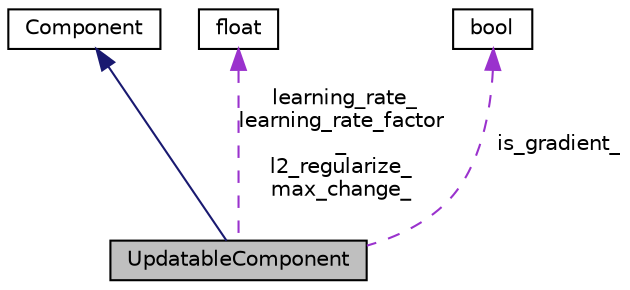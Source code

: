 digraph "UpdatableComponent"
{
  edge [fontname="Helvetica",fontsize="10",labelfontname="Helvetica",labelfontsize="10"];
  node [fontname="Helvetica",fontsize="10",shape=record];
  Node19 [label="UpdatableComponent",height=0.2,width=0.4,color="black", fillcolor="grey75", style="filled", fontcolor="black"];
  Node20 -> Node19 [dir="back",color="midnightblue",fontsize="10",style="solid",fontname="Helvetica"];
  Node20 [label="Component",height=0.2,width=0.4,color="black", fillcolor="white", style="filled",URL="$classkaldi_1_1nnet3_1_1Component.html",tooltip="Abstract base-class for neural-net components. "];
  Node21 -> Node19 [dir="back",color="darkorchid3",fontsize="10",style="dashed",label=" learning_rate_\nlearning_rate_factor\l_\nl2_regularize_\nmax_change_" ,fontname="Helvetica"];
  Node21 [label="float",height=0.2,width=0.4,color="black", fillcolor="white", style="filled",URL="$classfloat.html"];
  Node22 -> Node19 [dir="back",color="darkorchid3",fontsize="10",style="dashed",label=" is_gradient_" ,fontname="Helvetica"];
  Node22 [label="bool",height=0.2,width=0.4,color="black", fillcolor="white", style="filled",URL="$classbool.html"];
}
